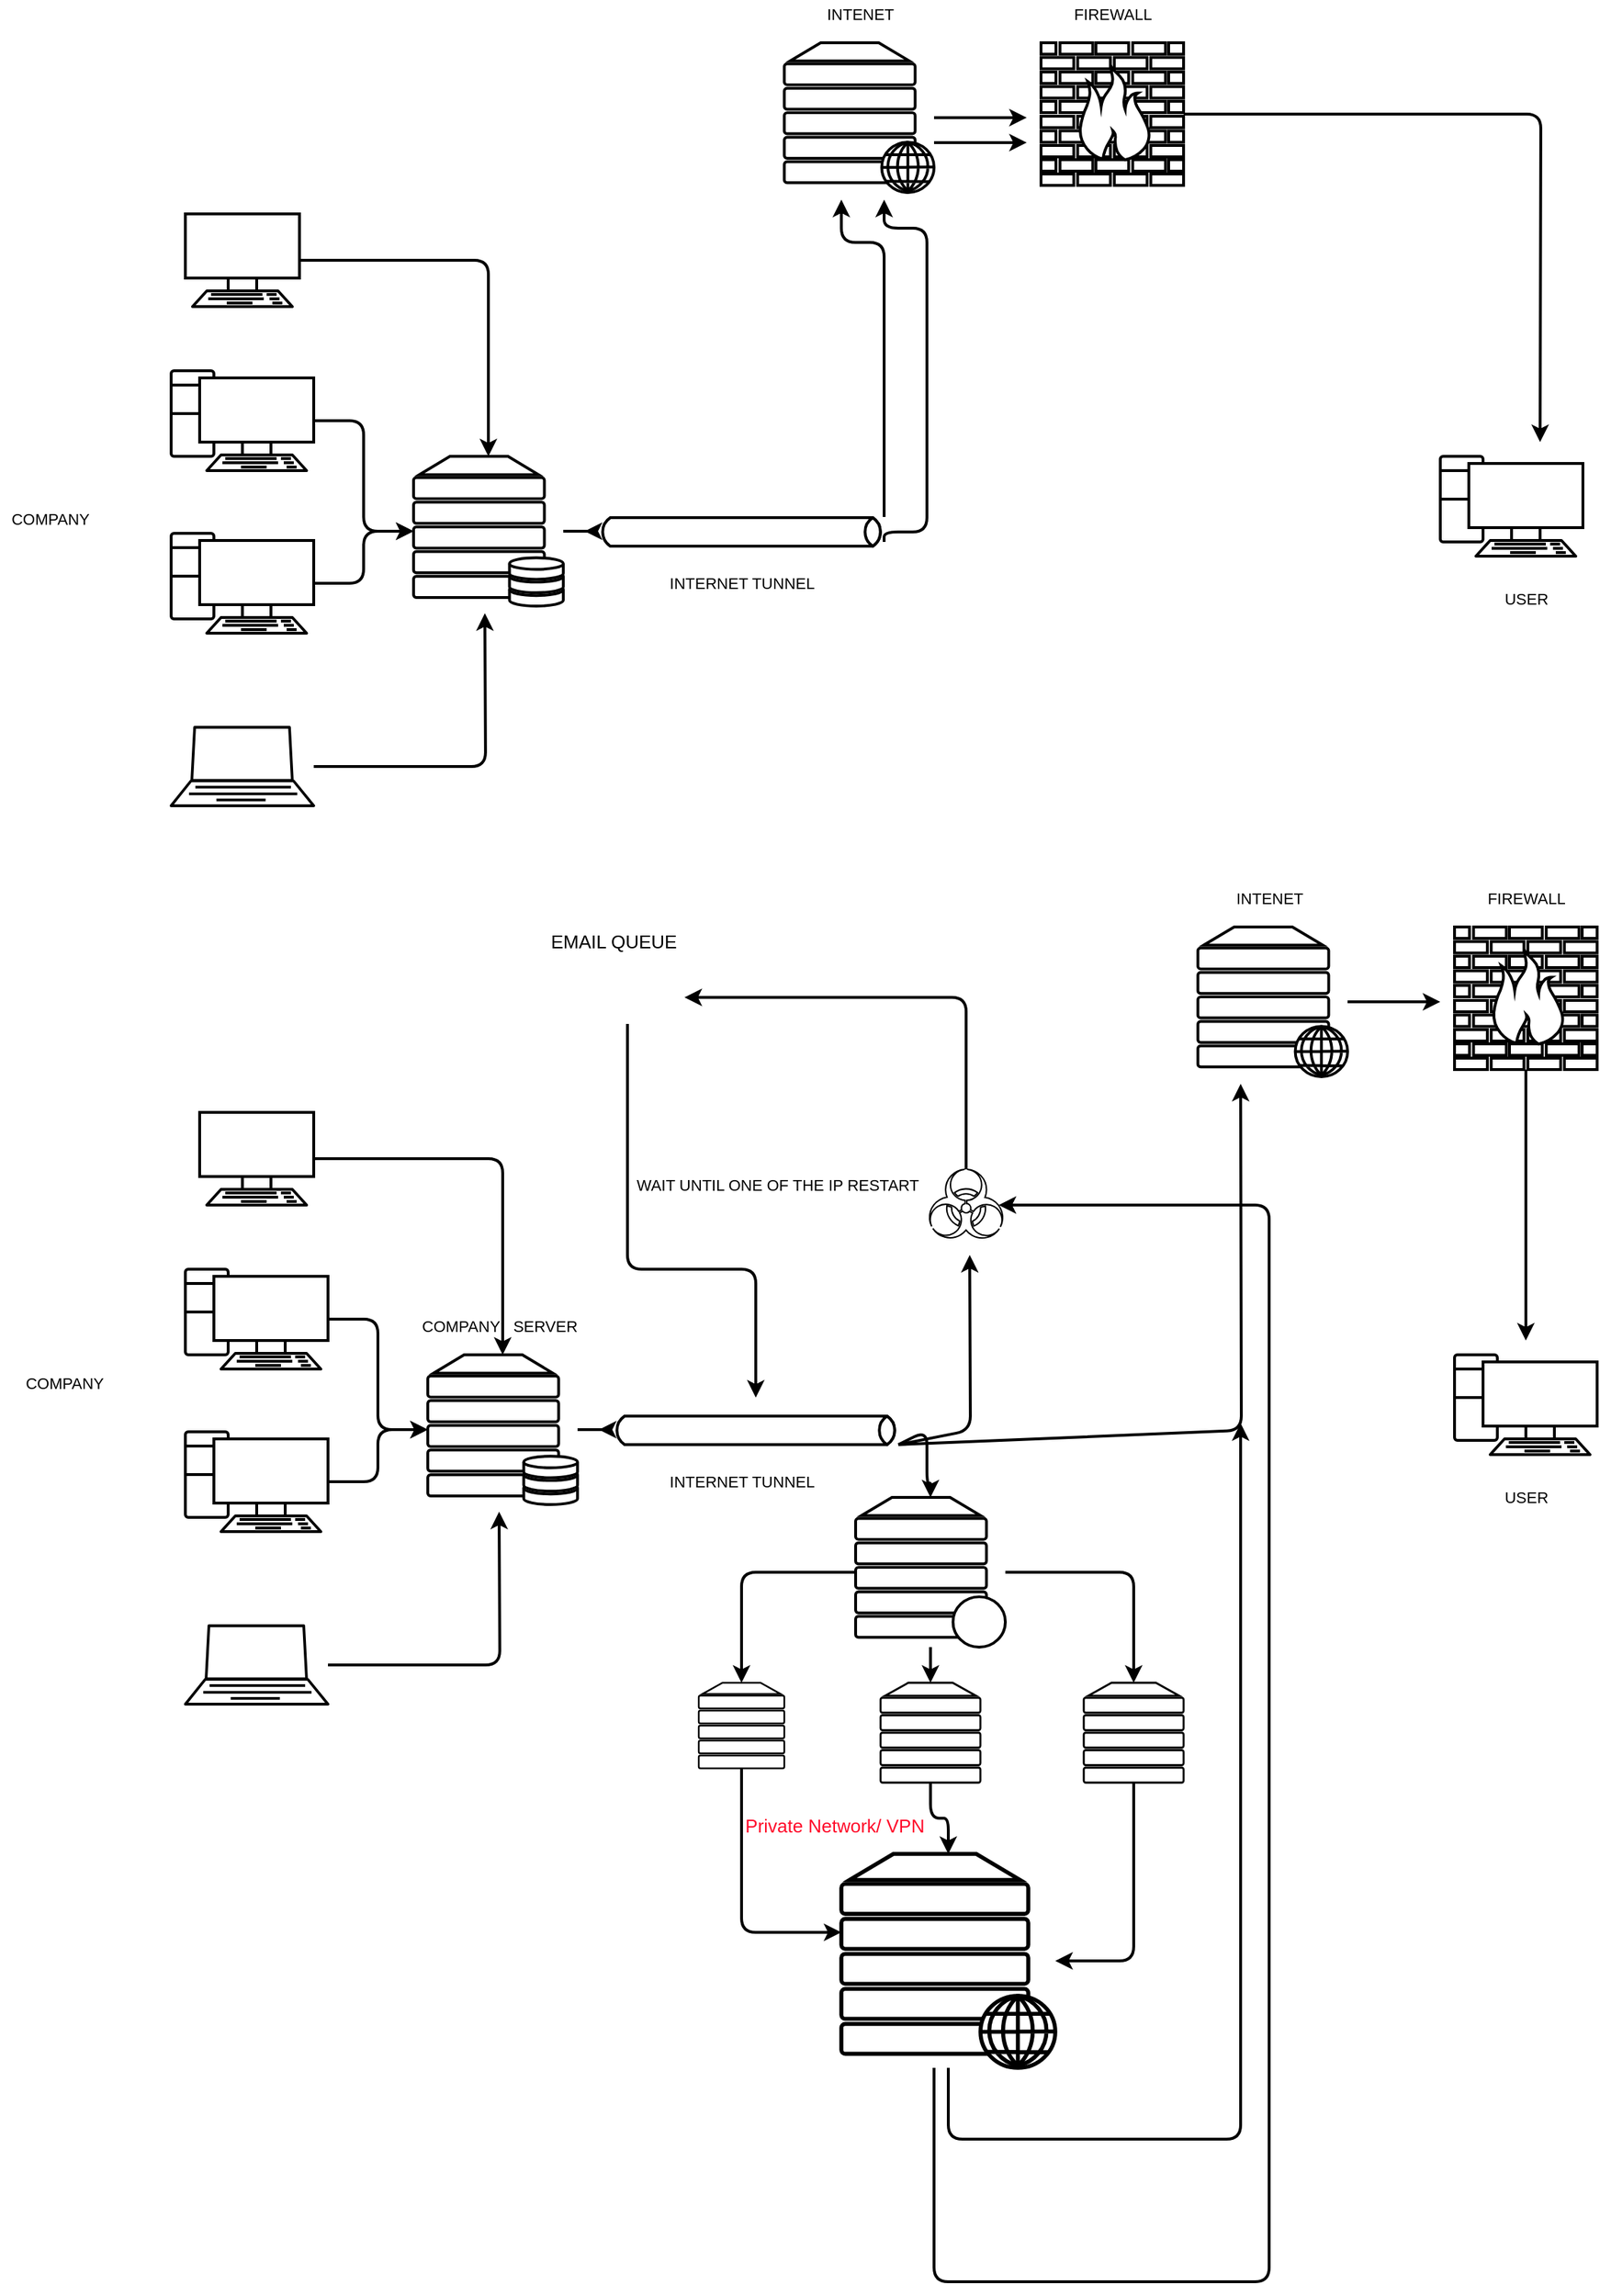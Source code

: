 <mxfile version="17.1.3" type="github">
  <diagram id="6a731a19-8d31-9384-78a2-239565b7b9f0" name="Page-1">
    <mxGraphModel dx="2031" dy="2272" grid="1" gridSize="10" guides="1" tooltips="1" connect="1" arrows="1" fold="1" page="1" pageScale="1" pageWidth="1654" pageHeight="1169" math="0" shadow="0">
      <root>
        <mxCell id="0" />
        <mxCell id="1" parent="0" />
        <mxCell id="AKdaQxfOpXZ9PMzxORIi-76" style="edgeStyle=orthogonalEdgeStyle;rounded=1;orthogonalLoop=1;jettySize=auto;html=1;strokeWidth=2;" parent="1" source="AKdaQxfOpXZ9PMzxORIi-55" edge="1">
          <mxGeometry relative="1" as="geometry">
            <mxPoint x="640" y="312.5" as="targetPoint" />
          </mxGeometry>
        </mxCell>
        <mxCell id="AKdaQxfOpXZ9PMzxORIi-55" value="" style="verticalAlign=top;verticalLabelPosition=bottom;labelPosition=center;align=center;html=1;outlineConnect=0;gradientDirection=north;strokeWidth=2;shape=mxgraph.networks.server_storage;rounded=1;" parent="1" vertex="1">
          <mxGeometry x="520" y="260" width="105" height="105" as="geometry" />
        </mxCell>
        <mxCell id="AKdaQxfOpXZ9PMzxORIi-71" style="edgeStyle=orthogonalEdgeStyle;rounded=1;orthogonalLoop=1;jettySize=auto;html=1;strokeWidth=2;" parent="1" source="AKdaQxfOpXZ9PMzxORIi-56" edge="1">
          <mxGeometry relative="1" as="geometry">
            <mxPoint x="1310" y="250" as="targetPoint" />
          </mxGeometry>
        </mxCell>
        <mxCell id="AKdaQxfOpXZ9PMzxORIi-56" value="" style="verticalAlign=top;verticalLabelPosition=bottom;labelPosition=center;align=center;html=1;outlineConnect=0;gradientDirection=north;strokeWidth=2;shape=mxgraph.networks.firewall;rounded=1;" parent="1" vertex="1">
          <mxGeometry x="960" y="-30" width="100" height="100" as="geometry" />
        </mxCell>
        <mxCell id="AKdaQxfOpXZ9PMzxORIi-73" style="edgeStyle=orthogonalEdgeStyle;rounded=1;orthogonalLoop=1;jettySize=auto;html=1;entryX=0;entryY=0.5;entryDx=0;entryDy=0;entryPerimeter=0;strokeWidth=2;" parent="1" source="AKdaQxfOpXZ9PMzxORIi-60" target="AKdaQxfOpXZ9PMzxORIi-55" edge="1">
          <mxGeometry relative="1" as="geometry" />
        </mxCell>
        <mxCell id="AKdaQxfOpXZ9PMzxORIi-60" value="" style="verticalAlign=top;verticalLabelPosition=bottom;labelPosition=center;align=center;html=1;outlineConnect=0;gradientDirection=north;strokeWidth=2;shape=mxgraph.networks.pc;rounded=1;" parent="1" vertex="1">
          <mxGeometry x="350" y="200" width="100" height="70" as="geometry" />
        </mxCell>
        <mxCell id="AKdaQxfOpXZ9PMzxORIi-74" style="edgeStyle=orthogonalEdgeStyle;rounded=1;orthogonalLoop=1;jettySize=auto;html=1;strokeWidth=2;" parent="1" source="AKdaQxfOpXZ9PMzxORIi-61" target="AKdaQxfOpXZ9PMzxORIi-55" edge="1">
          <mxGeometry relative="1" as="geometry" />
        </mxCell>
        <mxCell id="AKdaQxfOpXZ9PMzxORIi-61" value="" style="verticalAlign=top;verticalLabelPosition=bottom;labelPosition=center;align=center;html=1;outlineConnect=0;gradientDirection=north;strokeWidth=2;shape=mxgraph.networks.pc;rounded=1;" parent="1" vertex="1">
          <mxGeometry x="350" y="314" width="100" height="70" as="geometry" />
        </mxCell>
        <mxCell id="AKdaQxfOpXZ9PMzxORIi-75" style="edgeStyle=orthogonalEdgeStyle;rounded=1;orthogonalLoop=1;jettySize=auto;html=1;strokeWidth=2;" parent="1" source="AKdaQxfOpXZ9PMzxORIi-62" edge="1">
          <mxGeometry relative="1" as="geometry">
            <mxPoint x="570" y="370" as="targetPoint" />
          </mxGeometry>
        </mxCell>
        <mxCell id="AKdaQxfOpXZ9PMzxORIi-62" value="" style="verticalAlign=top;verticalLabelPosition=bottom;labelPosition=center;align=center;html=1;outlineConnect=0;gradientDirection=north;strokeWidth=2;shape=mxgraph.networks.laptop;rounded=1;" parent="1" vertex="1">
          <mxGeometry x="350" y="450" width="100" height="55" as="geometry" />
        </mxCell>
        <mxCell id="AKdaQxfOpXZ9PMzxORIi-69" style="edgeStyle=orthogonalEdgeStyle;rounded=1;orthogonalLoop=1;jettySize=auto;html=1;strokeWidth=2;" parent="1" source="AKdaQxfOpXZ9PMzxORIi-63" edge="1">
          <mxGeometry relative="1" as="geometry">
            <mxPoint x="950" y="22.5" as="targetPoint" />
          </mxGeometry>
        </mxCell>
        <mxCell id="AKdaQxfOpXZ9PMzxORIi-70" style="edgeStyle=orthogonalEdgeStyle;rounded=1;orthogonalLoop=1;jettySize=auto;html=1;strokeWidth=2;" parent="1" source="AKdaQxfOpXZ9PMzxORIi-63" edge="1">
          <mxGeometry relative="1" as="geometry">
            <mxPoint x="950" y="40" as="targetPoint" />
            <Array as="points">
              <mxPoint x="900" y="40" />
              <mxPoint x="900" y="40" />
            </Array>
          </mxGeometry>
        </mxCell>
        <mxCell id="AKdaQxfOpXZ9PMzxORIi-63" value="" style="verticalAlign=top;verticalLabelPosition=bottom;labelPosition=center;align=center;html=1;outlineConnect=0;gradientDirection=north;strokeWidth=2;shape=mxgraph.networks.web_server;rounded=1;" parent="1" vertex="1">
          <mxGeometry x="780" y="-30" width="105" height="105" as="geometry" />
        </mxCell>
        <mxCell id="AKdaQxfOpXZ9PMzxORIi-72" style="edgeStyle=orthogonalEdgeStyle;rounded=1;orthogonalLoop=1;jettySize=auto;html=1;entryX=0.5;entryY=0;entryDx=0;entryDy=0;entryPerimeter=0;strokeWidth=2;" parent="1" source="AKdaQxfOpXZ9PMzxORIi-64" target="AKdaQxfOpXZ9PMzxORIi-55" edge="1">
          <mxGeometry relative="1" as="geometry" />
        </mxCell>
        <mxCell id="AKdaQxfOpXZ9PMzxORIi-64" value="" style="verticalAlign=top;verticalLabelPosition=bottom;labelPosition=center;align=center;html=1;outlineConnect=0;gradientDirection=north;strokeWidth=2;shape=mxgraph.networks.terminal;rounded=1;" parent="1" vertex="1">
          <mxGeometry x="360" y="90" width="80" height="65" as="geometry" />
        </mxCell>
        <mxCell id="AKdaQxfOpXZ9PMzxORIi-65" value="" style="verticalAlign=top;verticalLabelPosition=bottom;labelPosition=center;align=center;html=1;outlineConnect=0;gradientDirection=north;strokeWidth=2;shape=mxgraph.networks.pc;rounded=1;" parent="1" vertex="1">
          <mxGeometry x="1240" y="260" width="100" height="70" as="geometry" />
        </mxCell>
        <mxCell id="AKdaQxfOpXZ9PMzxORIi-67" style="edgeStyle=orthogonalEdgeStyle;rounded=1;orthogonalLoop=1;jettySize=auto;html=1;strokeWidth=2;" parent="1" source="AKdaQxfOpXZ9PMzxORIi-66" edge="1">
          <mxGeometry relative="1" as="geometry">
            <mxPoint x="820" y="80" as="targetPoint" />
            <Array as="points">
              <mxPoint x="850" y="110" />
              <mxPoint x="820" y="110" />
            </Array>
          </mxGeometry>
        </mxCell>
        <mxCell id="AKdaQxfOpXZ9PMzxORIi-68" style="edgeStyle=orthogonalEdgeStyle;rounded=1;orthogonalLoop=1;jettySize=auto;html=1;strokeWidth=2;" parent="1" edge="1">
          <mxGeometry relative="1" as="geometry">
            <mxPoint x="850" y="80" as="targetPoint" />
            <mxPoint x="850" y="320" as="sourcePoint" />
            <Array as="points">
              <mxPoint x="850" y="313" />
              <mxPoint x="880" y="313" />
              <mxPoint x="880" y="100" />
              <mxPoint x="850" y="100" />
            </Array>
          </mxGeometry>
        </mxCell>
        <mxCell id="AKdaQxfOpXZ9PMzxORIi-66" value="" style="html=1;outlineConnect=0;gradientDirection=north;strokeWidth=2;shape=mxgraph.networks.bus;gradientDirection=north;perimeter=backbonePerimeter;backboneSize=20;rounded=1;" parent="1" vertex="1">
          <mxGeometry x="650" y="303" width="200" height="20" as="geometry" />
        </mxCell>
        <mxCell id="AKdaQxfOpXZ9PMzxORIi-77" style="edgeStyle=orthogonalEdgeStyle;rounded=1;orthogonalLoop=1;jettySize=auto;html=1;strokeWidth=2;" parent="1" source="AKdaQxfOpXZ9PMzxORIi-78" edge="1">
          <mxGeometry relative="1" as="geometry">
            <mxPoint x="650" y="942.5" as="targetPoint" />
          </mxGeometry>
        </mxCell>
        <mxCell id="AKdaQxfOpXZ9PMzxORIi-78" value="" style="verticalAlign=top;verticalLabelPosition=bottom;labelPosition=center;align=center;html=1;outlineConnect=0;gradientDirection=north;strokeWidth=2;shape=mxgraph.networks.server_storage;rounded=1;" parent="1" vertex="1">
          <mxGeometry x="530" y="890" width="105" height="105" as="geometry" />
        </mxCell>
        <mxCell id="I2QeBO5Ieqj6vHQW89R3-9" style="edgeStyle=orthogonalEdgeStyle;rounded=1;orthogonalLoop=1;jettySize=auto;html=1;strokeWidth=2;" edge="1" parent="1" source="AKdaQxfOpXZ9PMzxORIi-80">
          <mxGeometry relative="1" as="geometry">
            <mxPoint x="1300" y="880" as="targetPoint" />
          </mxGeometry>
        </mxCell>
        <mxCell id="AKdaQxfOpXZ9PMzxORIi-80" value="" style="verticalAlign=top;verticalLabelPosition=bottom;labelPosition=center;align=center;html=1;outlineConnect=0;gradientDirection=north;strokeWidth=2;shape=mxgraph.networks.firewall;rounded=1;" parent="1" vertex="1">
          <mxGeometry x="1250" y="590" width="100" height="100" as="geometry" />
        </mxCell>
        <mxCell id="AKdaQxfOpXZ9PMzxORIi-81" style="edgeStyle=orthogonalEdgeStyle;rounded=1;orthogonalLoop=1;jettySize=auto;html=1;entryX=0;entryY=0.5;entryDx=0;entryDy=0;entryPerimeter=0;strokeWidth=2;" parent="1" source="AKdaQxfOpXZ9PMzxORIi-82" target="AKdaQxfOpXZ9PMzxORIi-78" edge="1">
          <mxGeometry relative="1" as="geometry" />
        </mxCell>
        <mxCell id="AKdaQxfOpXZ9PMzxORIi-82" value="" style="verticalAlign=top;verticalLabelPosition=bottom;labelPosition=center;align=center;html=1;outlineConnect=0;gradientDirection=north;strokeWidth=2;shape=mxgraph.networks.pc;rounded=1;" parent="1" vertex="1">
          <mxGeometry x="360" y="830" width="100" height="70" as="geometry" />
        </mxCell>
        <mxCell id="AKdaQxfOpXZ9PMzxORIi-83" style="edgeStyle=orthogonalEdgeStyle;rounded=1;orthogonalLoop=1;jettySize=auto;html=1;strokeWidth=2;" parent="1" source="AKdaQxfOpXZ9PMzxORIi-84" target="AKdaQxfOpXZ9PMzxORIi-78" edge="1">
          <mxGeometry relative="1" as="geometry" />
        </mxCell>
        <mxCell id="AKdaQxfOpXZ9PMzxORIi-84" value="" style="verticalAlign=top;verticalLabelPosition=bottom;labelPosition=center;align=center;html=1;outlineConnect=0;gradientDirection=north;strokeWidth=2;shape=mxgraph.networks.pc;rounded=1;" parent="1" vertex="1">
          <mxGeometry x="360" y="944" width="100" height="70" as="geometry" />
        </mxCell>
        <mxCell id="AKdaQxfOpXZ9PMzxORIi-85" style="edgeStyle=orthogonalEdgeStyle;rounded=1;orthogonalLoop=1;jettySize=auto;html=1;strokeWidth=2;" parent="1" source="AKdaQxfOpXZ9PMzxORIi-86" edge="1">
          <mxGeometry relative="1" as="geometry">
            <mxPoint x="580" y="1000" as="targetPoint" />
          </mxGeometry>
        </mxCell>
        <mxCell id="AKdaQxfOpXZ9PMzxORIi-86" value="" style="verticalAlign=top;verticalLabelPosition=bottom;labelPosition=center;align=center;html=1;outlineConnect=0;gradientDirection=north;strokeWidth=2;shape=mxgraph.networks.laptop;rounded=1;" parent="1" vertex="1">
          <mxGeometry x="360" y="1080" width="100" height="55" as="geometry" />
        </mxCell>
        <mxCell id="I2QeBO5Ieqj6vHQW89R3-8" style="edgeStyle=orthogonalEdgeStyle;rounded=1;orthogonalLoop=1;jettySize=auto;html=1;strokeWidth=2;" edge="1" parent="1" source="AKdaQxfOpXZ9PMzxORIi-89">
          <mxGeometry relative="1" as="geometry">
            <mxPoint x="1240" y="642.5" as="targetPoint" />
          </mxGeometry>
        </mxCell>
        <mxCell id="AKdaQxfOpXZ9PMzxORIi-89" value="" style="verticalAlign=top;verticalLabelPosition=bottom;labelPosition=center;align=center;html=1;outlineConnect=0;gradientDirection=north;strokeWidth=2;shape=mxgraph.networks.web_server;rounded=1;" parent="1" vertex="1">
          <mxGeometry x="1070" y="590" width="105" height="105" as="geometry" />
        </mxCell>
        <mxCell id="AKdaQxfOpXZ9PMzxORIi-90" style="edgeStyle=orthogonalEdgeStyle;rounded=1;orthogonalLoop=1;jettySize=auto;html=1;entryX=0.5;entryY=0;entryDx=0;entryDy=0;entryPerimeter=0;strokeWidth=2;" parent="1" source="AKdaQxfOpXZ9PMzxORIi-91" target="AKdaQxfOpXZ9PMzxORIi-78" edge="1">
          <mxGeometry relative="1" as="geometry" />
        </mxCell>
        <mxCell id="AKdaQxfOpXZ9PMzxORIi-91" value="" style="verticalAlign=top;verticalLabelPosition=bottom;labelPosition=center;align=center;html=1;outlineConnect=0;gradientDirection=north;strokeWidth=2;shape=mxgraph.networks.terminal;rounded=1;" parent="1" vertex="1">
          <mxGeometry x="370" y="720" width="80" height="65" as="geometry" />
        </mxCell>
        <mxCell id="AKdaQxfOpXZ9PMzxORIi-92" value="" style="verticalAlign=top;verticalLabelPosition=bottom;labelPosition=center;align=center;html=1;outlineConnect=0;gradientDirection=north;strokeWidth=2;shape=mxgraph.networks.pc;rounded=1;" parent="1" vertex="1">
          <mxGeometry x="1250" y="890" width="100" height="70" as="geometry" />
        </mxCell>
        <mxCell id="AKdaQxfOpXZ9PMzxORIi-97" style="edgeStyle=orthogonalEdgeStyle;rounded=1;orthogonalLoop=1;jettySize=auto;html=1;strokeWidth=2;" parent="1" source="AKdaQxfOpXZ9PMzxORIi-95" edge="1">
          <mxGeometry relative="1" as="geometry">
            <mxPoint x="910" y="820" as="targetPoint" />
          </mxGeometry>
        </mxCell>
        <mxCell id="AKdaQxfOpXZ9PMzxORIi-99" style="edgeStyle=orthogonalEdgeStyle;rounded=1;orthogonalLoop=1;jettySize=auto;html=1;strokeWidth=2;entryX=0.5;entryY=0;entryDx=0;entryDy=0;entryPerimeter=0;" parent="1" source="AKdaQxfOpXZ9PMzxORIi-95" edge="1" target="AKdaQxfOpXZ9PMzxORIi-103">
          <mxGeometry relative="1" as="geometry">
            <mxPoint x="880" y="1100" as="targetPoint" />
            <Array as="points">
              <mxPoint x="880" y="943" />
              <mxPoint x="880" y="980" />
            </Array>
          </mxGeometry>
        </mxCell>
        <mxCell id="I2QeBO5Ieqj6vHQW89R3-7" style="edgeStyle=orthogonalEdgeStyle;rounded=1;orthogonalLoop=1;jettySize=auto;html=1;strokeWidth=2;" edge="1" parent="1" source="AKdaQxfOpXZ9PMzxORIi-95">
          <mxGeometry relative="1" as="geometry">
            <mxPoint x="1100" y="700" as="targetPoint" />
          </mxGeometry>
        </mxCell>
        <mxCell id="AKdaQxfOpXZ9PMzxORIi-95" value="" style="html=1;outlineConnect=0;gradientDirection=north;strokeWidth=2;shape=mxgraph.networks.bus;gradientDirection=north;perimeter=backbonePerimeter;backboneSize=20;rounded=1;" parent="1" vertex="1">
          <mxGeometry x="660" y="933" width="200" height="20" as="geometry" />
        </mxCell>
        <mxCell id="I2QeBO5Ieqj6vHQW89R3-4" style="edgeStyle=orthogonalEdgeStyle;rounded=1;orthogonalLoop=1;jettySize=auto;html=1;entryX=1;entryY=0.51;entryDx=0;entryDy=0;entryPerimeter=0;strokeWidth=2;" edge="1" parent="1" source="AKdaQxfOpXZ9PMzxORIi-98" target="I2QeBO5Ieqj6vHQW89R3-1">
          <mxGeometry relative="1" as="geometry">
            <Array as="points">
              <mxPoint x="908" y="639" />
            </Array>
          </mxGeometry>
        </mxCell>
        <mxCell id="AKdaQxfOpXZ9PMzxORIi-98" value="" style="verticalAlign=top;verticalLabelPosition=bottom;labelPosition=center;align=center;html=1;outlineConnect=0;gradientDirection=north;strokeWidth=2;shape=mxgraph.networks.virus;rounded=1;" parent="1" vertex="1">
          <mxGeometry x="880" y="760" width="55" height="50" as="geometry" />
        </mxCell>
        <mxCell id="AKdaQxfOpXZ9PMzxORIi-113" style="edgeStyle=orthogonalEdgeStyle;rounded=1;orthogonalLoop=1;jettySize=auto;html=1;strokeWidth=2;" parent="1" source="AKdaQxfOpXZ9PMzxORIi-102" target="AKdaQxfOpXZ9PMzxORIi-112" edge="1">
          <mxGeometry relative="1" as="geometry">
            <mxPoint x="750" y="1300" as="targetPoint" />
            <Array as="points">
              <mxPoint x="750" y="1295" />
            </Array>
          </mxGeometry>
        </mxCell>
        <mxCell id="AKdaQxfOpXZ9PMzxORIi-102" value="" style="verticalAlign=top;verticalLabelPosition=bottom;labelPosition=center;align=center;html=1;outlineConnect=0;gradientDirection=north;strokeWidth=2;shape=mxgraph.networks.server;rounded=1;" parent="1" vertex="1">
          <mxGeometry x="720" y="1120" width="60" height="60" as="geometry" />
        </mxCell>
        <mxCell id="AKdaQxfOpXZ9PMzxORIi-106" style="edgeStyle=orthogonalEdgeStyle;rounded=1;orthogonalLoop=1;jettySize=auto;html=1;entryX=0.5;entryY=0;entryDx=0;entryDy=0;entryPerimeter=0;strokeWidth=2;" parent="1" source="AKdaQxfOpXZ9PMzxORIi-103" target="AKdaQxfOpXZ9PMzxORIi-102" edge="1">
          <mxGeometry relative="1" as="geometry" />
        </mxCell>
        <mxCell id="AKdaQxfOpXZ9PMzxORIi-107" value="" style="edgeStyle=orthogonalEdgeStyle;rounded=1;orthogonalLoop=1;jettySize=auto;html=1;strokeWidth=2;" parent="1" source="AKdaQxfOpXZ9PMzxORIi-103" target="AKdaQxfOpXZ9PMzxORIi-104" edge="1">
          <mxGeometry relative="1" as="geometry" />
        </mxCell>
        <mxCell id="AKdaQxfOpXZ9PMzxORIi-108" style="edgeStyle=orthogonalEdgeStyle;rounded=1;orthogonalLoop=1;jettySize=auto;html=1;entryX=0.5;entryY=0;entryDx=0;entryDy=0;entryPerimeter=0;strokeWidth=2;" parent="1" source="AKdaQxfOpXZ9PMzxORIi-103" target="AKdaQxfOpXZ9PMzxORIi-105" edge="1">
          <mxGeometry relative="1" as="geometry" />
        </mxCell>
        <mxCell id="AKdaQxfOpXZ9PMzxORIi-103" value="" style="verticalAlign=top;verticalLabelPosition=bottom;labelPosition=center;align=center;html=1;outlineConnect=0;gradientDirection=north;strokeWidth=2;shape=mxgraph.networks.proxy_server;rounded=1;" parent="1" vertex="1">
          <mxGeometry x="830" y="990" width="105" height="105" as="geometry" />
        </mxCell>
        <mxCell id="AKdaQxfOpXZ9PMzxORIi-114" value="" style="edgeStyle=orthogonalEdgeStyle;rounded=1;orthogonalLoop=1;jettySize=auto;html=1;strokeWidth=2;" parent="1" source="AKdaQxfOpXZ9PMzxORIi-104" target="AKdaQxfOpXZ9PMzxORIi-112" edge="1">
          <mxGeometry relative="1" as="geometry" />
        </mxCell>
        <mxCell id="AKdaQxfOpXZ9PMzxORIi-104" value="" style="verticalAlign=top;verticalLabelPosition=bottom;labelPosition=center;align=center;html=1;outlineConnect=0;gradientDirection=north;strokeWidth=2;shape=mxgraph.networks.server;rounded=1;" parent="1" vertex="1">
          <mxGeometry x="847.5" y="1120" width="70" height="70" as="geometry" />
        </mxCell>
        <mxCell id="AKdaQxfOpXZ9PMzxORIi-115" style="edgeStyle=orthogonalEdgeStyle;rounded=1;orthogonalLoop=1;jettySize=auto;html=1;strokeWidth=2;" parent="1" source="AKdaQxfOpXZ9PMzxORIi-105" target="AKdaQxfOpXZ9PMzxORIi-112" edge="1">
          <mxGeometry relative="1" as="geometry">
            <Array as="points">
              <mxPoint x="1025" y="1315" />
            </Array>
          </mxGeometry>
        </mxCell>
        <mxCell id="AKdaQxfOpXZ9PMzxORIi-105" value="" style="verticalAlign=top;verticalLabelPosition=bottom;labelPosition=center;align=center;html=1;outlineConnect=0;gradientDirection=north;strokeWidth=2;shape=mxgraph.networks.server;rounded=1;" parent="1" vertex="1">
          <mxGeometry x="990" y="1120" width="70" height="70" as="geometry" />
        </mxCell>
        <mxCell id="AKdaQxfOpXZ9PMzxORIi-117" style="edgeStyle=orthogonalEdgeStyle;rounded=1;orthogonalLoop=1;jettySize=auto;html=1;strokeWidth=2;entryX=0.915;entryY=0.5;entryDx=0;entryDy=0;entryPerimeter=0;" parent="1" source="AKdaQxfOpXZ9PMzxORIi-112" edge="1" target="AKdaQxfOpXZ9PMzxORIi-98">
          <mxGeometry relative="1" as="geometry">
            <mxPoint x="1310" y="970" as="targetPoint" />
            <Array as="points">
              <mxPoint x="885" y="1540" />
              <mxPoint x="1120" y="1540" />
              <mxPoint x="1120" y="785" />
            </Array>
          </mxGeometry>
        </mxCell>
        <mxCell id="I2QeBO5Ieqj6vHQW89R3-10" style="edgeStyle=orthogonalEdgeStyle;rounded=1;orthogonalLoop=1;jettySize=auto;html=1;strokeWidth=2;" edge="1" parent="1" source="AKdaQxfOpXZ9PMzxORIi-112">
          <mxGeometry relative="1" as="geometry">
            <mxPoint x="1100" y="938" as="targetPoint" />
            <Array as="points">
              <mxPoint x="895" y="1440" />
              <mxPoint x="1100" y="1440" />
            </Array>
          </mxGeometry>
        </mxCell>
        <mxCell id="AKdaQxfOpXZ9PMzxORIi-112" value="" style="verticalAlign=top;verticalLabelPosition=bottom;labelPosition=center;align=center;html=1;outlineConnect=0;gradientDirection=north;strokeWidth=2;shape=mxgraph.networks.web_server;rounded=1;" parent="1" vertex="1">
          <mxGeometry x="820" y="1240" width="150" height="150" as="geometry" />
        </mxCell>
        <mxCell id="I2QeBO5Ieqj6vHQW89R3-5" style="edgeStyle=orthogonalEdgeStyle;rounded=1;orthogonalLoop=1;jettySize=auto;html=1;strokeWidth=2;" edge="1" parent="1" source="I2QeBO5Ieqj6vHQW89R3-1">
          <mxGeometry relative="1" as="geometry">
            <mxPoint x="760" y="920" as="targetPoint" />
            <Array as="points">
              <mxPoint x="670" y="830" />
              <mxPoint x="760" y="830" />
            </Array>
          </mxGeometry>
        </mxCell>
        <mxCell id="I2QeBO5Ieqj6vHQW89R3-1" value="" style="verticalLabelPosition=bottom;html=1;verticalAlign=top;align=center;strokeColor=none;shape=mxgraph.azure.queue_generic;pointerEvents=1;rounded=1;" vertex="1" parent="1">
          <mxGeometry x="610" y="620" width="100" height="38" as="geometry" />
        </mxCell>
        <mxCell id="I2QeBO5Ieqj6vHQW89R3-6" value="" style="verticalLabelPosition=bottom;html=1;verticalAlign=top;align=center;strokeColor=none;shape=mxgraph.azure.scheduler;pointerEvents=1;rounded=1;" vertex="1" parent="1">
          <mxGeometry x="700" y="700" width="40" height="50" as="geometry" />
        </mxCell>
        <mxCell id="I2QeBO5Ieqj6vHQW89R3-11" value="&lt;font style=&quot;font-size: 13px&quot; color=&quot;#ff0829&quot;&gt;Private Network/ VPN&lt;/font&gt;" style="text;html=1;align=center;verticalAlign=middle;resizable=0;points=[];autosize=1;strokeColor=none;fillColor=none;rounded=1;" vertex="1" parent="1">
          <mxGeometry x="745" y="1210" width="140" height="20" as="geometry" />
        </mxCell>
        <mxCell id="I2QeBO5Ieqj6vHQW89R3-12" value="EMAIL QUEUE" style="text;html=1;align=center;verticalAlign=middle;resizable=0;points=[];autosize=1;strokeColor=none;fillColor=none;fontSize=13;rounded=1;" vertex="1" parent="1">
          <mxGeometry x="610" y="590" width="100" height="20" as="geometry" />
        </mxCell>
        <mxCell id="I2QeBO5Ieqj6vHQW89R3-13" value="&lt;font style=&quot;font-size: 11px&quot;&gt;WAIT UNTIL ONE OF THE IP RESTART&lt;/font&gt;" style="text;html=1;align=center;verticalAlign=middle;resizable=0;points=[];autosize=1;strokeColor=none;fillColor=none;fontSize=13;rounded=1;" vertex="1" parent="1">
          <mxGeometry x="670" y="760" width="210" height="20" as="geometry" />
        </mxCell>
        <mxCell id="I2QeBO5Ieqj6vHQW89R3-14" value="FIREWALL" style="text;html=1;align=center;verticalAlign=middle;resizable=0;points=[];autosize=1;strokeColor=none;fillColor=none;fontSize=11;rounded=1;" vertex="1" parent="1">
          <mxGeometry x="1265" y="560" width="70" height="20" as="geometry" />
        </mxCell>
        <mxCell id="I2QeBO5Ieqj6vHQW89R3-15" value="INTENET" style="text;html=1;align=center;verticalAlign=middle;resizable=0;points=[];autosize=1;strokeColor=none;fillColor=none;fontSize=11;rounded=1;" vertex="1" parent="1">
          <mxGeometry x="1090" y="560" width="60" height="20" as="geometry" />
        </mxCell>
        <mxCell id="I2QeBO5Ieqj6vHQW89R3-16" value="USER" style="text;html=1;align=center;verticalAlign=middle;resizable=0;points=[];autosize=1;strokeColor=none;fillColor=none;fontSize=11;rounded=1;" vertex="1" parent="1">
          <mxGeometry x="1275" y="980" width="50" height="20" as="geometry" />
        </mxCell>
        <mxCell id="I2QeBO5Ieqj6vHQW89R3-17" value="USER" style="text;html=1;align=center;verticalAlign=middle;resizable=0;points=[];autosize=1;strokeColor=none;fillColor=none;fontSize=11;rounded=1;" vertex="1" parent="1">
          <mxGeometry x="1275" y="350" width="50" height="20" as="geometry" />
        </mxCell>
        <mxCell id="I2QeBO5Ieqj6vHQW89R3-18" value="COMPANY" style="text;html=1;align=center;verticalAlign=middle;resizable=0;points=[];autosize=1;strokeColor=none;fillColor=none;fontSize=11;rounded=1;" vertex="1" parent="1">
          <mxGeometry x="240" y="900" width="70" height="20" as="geometry" />
        </mxCell>
        <mxCell id="I2QeBO5Ieqj6vHQW89R3-19" value="INTERNET TUNNEL" style="text;html=1;align=center;verticalAlign=middle;resizable=0;points=[];autosize=1;strokeColor=none;fillColor=none;fontSize=11;rounded=1;" vertex="1" parent="1">
          <mxGeometry x="690" y="969" width="120" height="20" as="geometry" />
        </mxCell>
        <mxCell id="I2QeBO5Ieqj6vHQW89R3-20" value="COMPANY&amp;nbsp; &amp;nbsp;SERVER" style="text;html=1;align=center;verticalAlign=middle;resizable=0;points=[];autosize=1;strokeColor=none;fillColor=none;fontSize=11;rounded=1;" vertex="1" parent="1">
          <mxGeometry x="520" y="860" width="120" height="20" as="geometry" />
        </mxCell>
        <mxCell id="I2QeBO5Ieqj6vHQW89R3-21" value="COMPANY" style="text;html=1;align=center;verticalAlign=middle;resizable=0;points=[];autosize=1;strokeColor=none;fillColor=none;fontSize=11;rounded=1;" vertex="1" parent="1">
          <mxGeometry x="230" y="294" width="70" height="20" as="geometry" />
        </mxCell>
        <mxCell id="I2QeBO5Ieqj6vHQW89R3-22" value="INTENET" style="text;html=1;align=center;verticalAlign=middle;resizable=0;points=[];autosize=1;strokeColor=none;fillColor=none;fontSize=11;rounded=1;" vertex="1" parent="1">
          <mxGeometry x="802.5" y="-60" width="60" height="20" as="geometry" />
        </mxCell>
        <mxCell id="I2QeBO5Ieqj6vHQW89R3-23" value="FIREWALL" style="text;html=1;align=center;verticalAlign=middle;resizable=0;points=[];autosize=1;strokeColor=none;fillColor=none;fontSize=11;rounded=1;" vertex="1" parent="1">
          <mxGeometry x="975" y="-60" width="70" height="20" as="geometry" />
        </mxCell>
        <mxCell id="I2QeBO5Ieqj6vHQW89R3-24" value="INTERNET TUNNEL" style="text;html=1;align=center;verticalAlign=middle;resizable=0;points=[];autosize=1;strokeColor=none;fillColor=none;fontSize=11;rounded=1;" vertex="1" parent="1">
          <mxGeometry x="690" y="339" width="120" height="20" as="geometry" />
        </mxCell>
      </root>
    </mxGraphModel>
  </diagram>
</mxfile>
